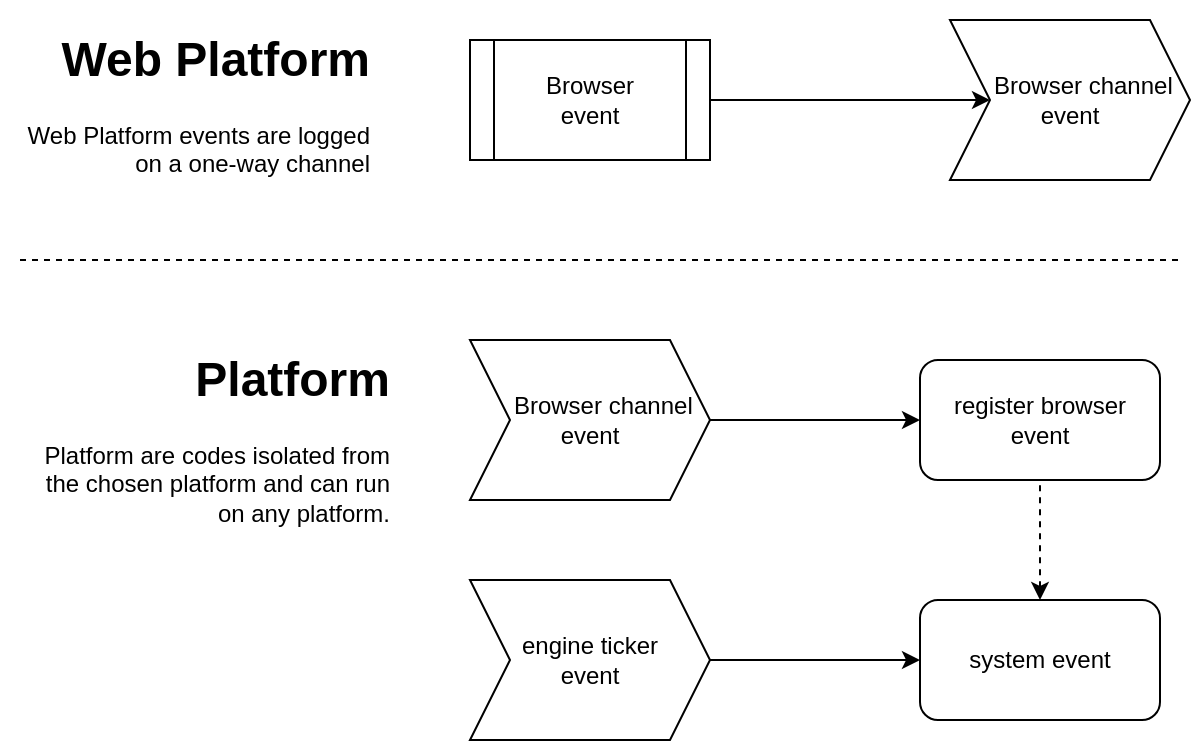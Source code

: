 <mxfile version="12.4.2" type="device" pages="1"><diagram id="Uk8XzTKLCk9Vsjdozm5c" name="Page-1"><mxGraphModel dx="1363" dy="825" grid="1" gridSize="10" guides="1" tooltips="1" connect="1" arrows="1" fold="1" page="1" pageScale="1" pageWidth="850" pageHeight="1100" math="0" shadow="0"><root><mxCell id="0"/><mxCell id="1" parent="0"/><mxCell id="UQQA8Ivinn3clkjM94PM-1" value="Browser&lt;br&gt;event" style="shape=process;whiteSpace=wrap;html=1;backgroundOutline=1;" vertex="1" parent="1"><mxGeometry x="362" y="380" width="120" height="60" as="geometry"/></mxCell><mxCell id="UQQA8Ivinn3clkjM94PM-2" value="&amp;nbsp; &amp;nbsp; Browser&amp;nbsp;channel&lt;br&gt;event" style="shape=step;perimeter=stepPerimeter;whiteSpace=wrap;html=1;fixedSize=1;" vertex="1" parent="1"><mxGeometry x="602" y="370" width="120" height="80" as="geometry"/></mxCell><mxCell id="UQQA8Ivinn3clkjM94PM-3" value="" style="endArrow=none;html=1;dashed=1;" edge="1" parent="1"><mxGeometry width="50" height="50" relative="1" as="geometry"><mxPoint x="137" y="490" as="sourcePoint"/><mxPoint x="717" y="490" as="targetPoint"/></mxGeometry></mxCell><mxCell id="UQQA8Ivinn3clkjM94PM-4" value="&amp;nbsp; &amp;nbsp; Browser&lt;span style=&quot;white-space: normal&quot;&gt;&amp;nbsp;channel&lt;/span&gt;&lt;br style=&quot;white-space: normal&quot;&gt;&lt;span style=&quot;white-space: normal&quot;&gt;event&lt;/span&gt;" style="shape=step;perimeter=stepPerimeter;whiteSpace=wrap;html=1;fixedSize=1;" vertex="1" parent="1"><mxGeometry x="362" y="530" width="120" height="80" as="geometry"/></mxCell><mxCell id="UQQA8Ivinn3clkjM94PM-5" value="register browser&lt;br&gt;event" style="rounded=1;whiteSpace=wrap;html=1;" vertex="1" parent="1"><mxGeometry x="587" y="540" width="120" height="60" as="geometry"/></mxCell><mxCell id="UQQA8Ivinn3clkjM94PM-6" value="engine ticker&lt;br&gt;event" style="shape=step;perimeter=stepPerimeter;whiteSpace=wrap;html=1;fixedSize=1;" vertex="1" parent="1"><mxGeometry x="362" y="650" width="120" height="80" as="geometry"/></mxCell><mxCell id="UQQA8Ivinn3clkjM94PM-7" value="system event" style="rounded=1;whiteSpace=wrap;html=1;" vertex="1" parent="1"><mxGeometry x="587" y="660" width="120" height="60" as="geometry"/></mxCell><mxCell id="UQQA8Ivinn3clkjM94PM-8" value="" style="endArrow=none;dashed=1;html=1;entryX=0.5;entryY=1;entryDx=0;entryDy=0;exitX=0.5;exitY=0;exitDx=0;exitDy=0;startArrow=classic;startFill=1;" edge="1" parent="1" source="UQQA8Ivinn3clkjM94PM-7" target="UQQA8Ivinn3clkjM94PM-5"><mxGeometry width="50" height="50" relative="1" as="geometry"><mxPoint x="317" y="850" as="sourcePoint"/><mxPoint x="367" y="800" as="targetPoint"/></mxGeometry></mxCell><mxCell id="UQQA8Ivinn3clkjM94PM-9" value="&lt;h1&gt;Web Platform&lt;/h1&gt;&lt;p&gt;Web Platform events are logged on a one-way channel&lt;/p&gt;" style="text;html=1;strokeColor=none;fillColor=none;spacing=5;spacingTop=-20;whiteSpace=wrap;overflow=hidden;rounded=0;align=right;" vertex="1" parent="1"><mxGeometry x="127" y="370" width="190" height="80" as="geometry"/></mxCell><mxCell id="UQQA8Ivinn3clkjM94PM-10" value="" style="endArrow=classic;html=1;entryX=0;entryY=0.5;entryDx=0;entryDy=0;exitX=1;exitY=0.5;exitDx=0;exitDy=0;" edge="1" parent="1" source="UQQA8Ivinn3clkjM94PM-1" target="UQQA8Ivinn3clkjM94PM-2"><mxGeometry width="50" height="50" relative="1" as="geometry"><mxPoint x="127" y="830" as="sourcePoint"/><mxPoint x="177" y="780" as="targetPoint"/></mxGeometry></mxCell><mxCell id="UQQA8Ivinn3clkjM94PM-11" value="" style="endArrow=classic;html=1;entryX=0;entryY=0.5;entryDx=0;entryDy=0;exitX=1;exitY=0.5;exitDx=0;exitDy=0;" edge="1" parent="1" source="UQQA8Ivinn3clkjM94PM-4" target="UQQA8Ivinn3clkjM94PM-5"><mxGeometry width="50" height="50" relative="1" as="geometry"><mxPoint x="127" y="800" as="sourcePoint"/><mxPoint x="177" y="750" as="targetPoint"/></mxGeometry></mxCell><mxCell id="UQQA8Ivinn3clkjM94PM-12" value="" style="endArrow=classic;html=1;entryX=0;entryY=0.5;entryDx=0;entryDy=0;exitX=1;exitY=0.5;exitDx=0;exitDy=0;" edge="1" parent="1" source="UQQA8Ivinn3clkjM94PM-6" target="UQQA8Ivinn3clkjM94PM-7"><mxGeometry width="50" height="50" relative="1" as="geometry"><mxPoint x="127" y="800" as="sourcePoint"/><mxPoint x="177" y="750" as="targetPoint"/></mxGeometry></mxCell><mxCell id="UQQA8Ivinn3clkjM94PM-14" value="&lt;h1&gt;Platform&lt;/h1&gt;&lt;p&gt;Platform are codes isolated from the chosen platform and can run on any platform.&lt;/p&gt;" style="text;html=1;strokeColor=none;fillColor=none;spacing=5;spacingTop=-20;whiteSpace=wrap;overflow=hidden;rounded=0;align=right;" vertex="1" parent="1"><mxGeometry x="137" y="530" width="190" height="100" as="geometry"/></mxCell></root></mxGraphModel></diagram></mxfile>